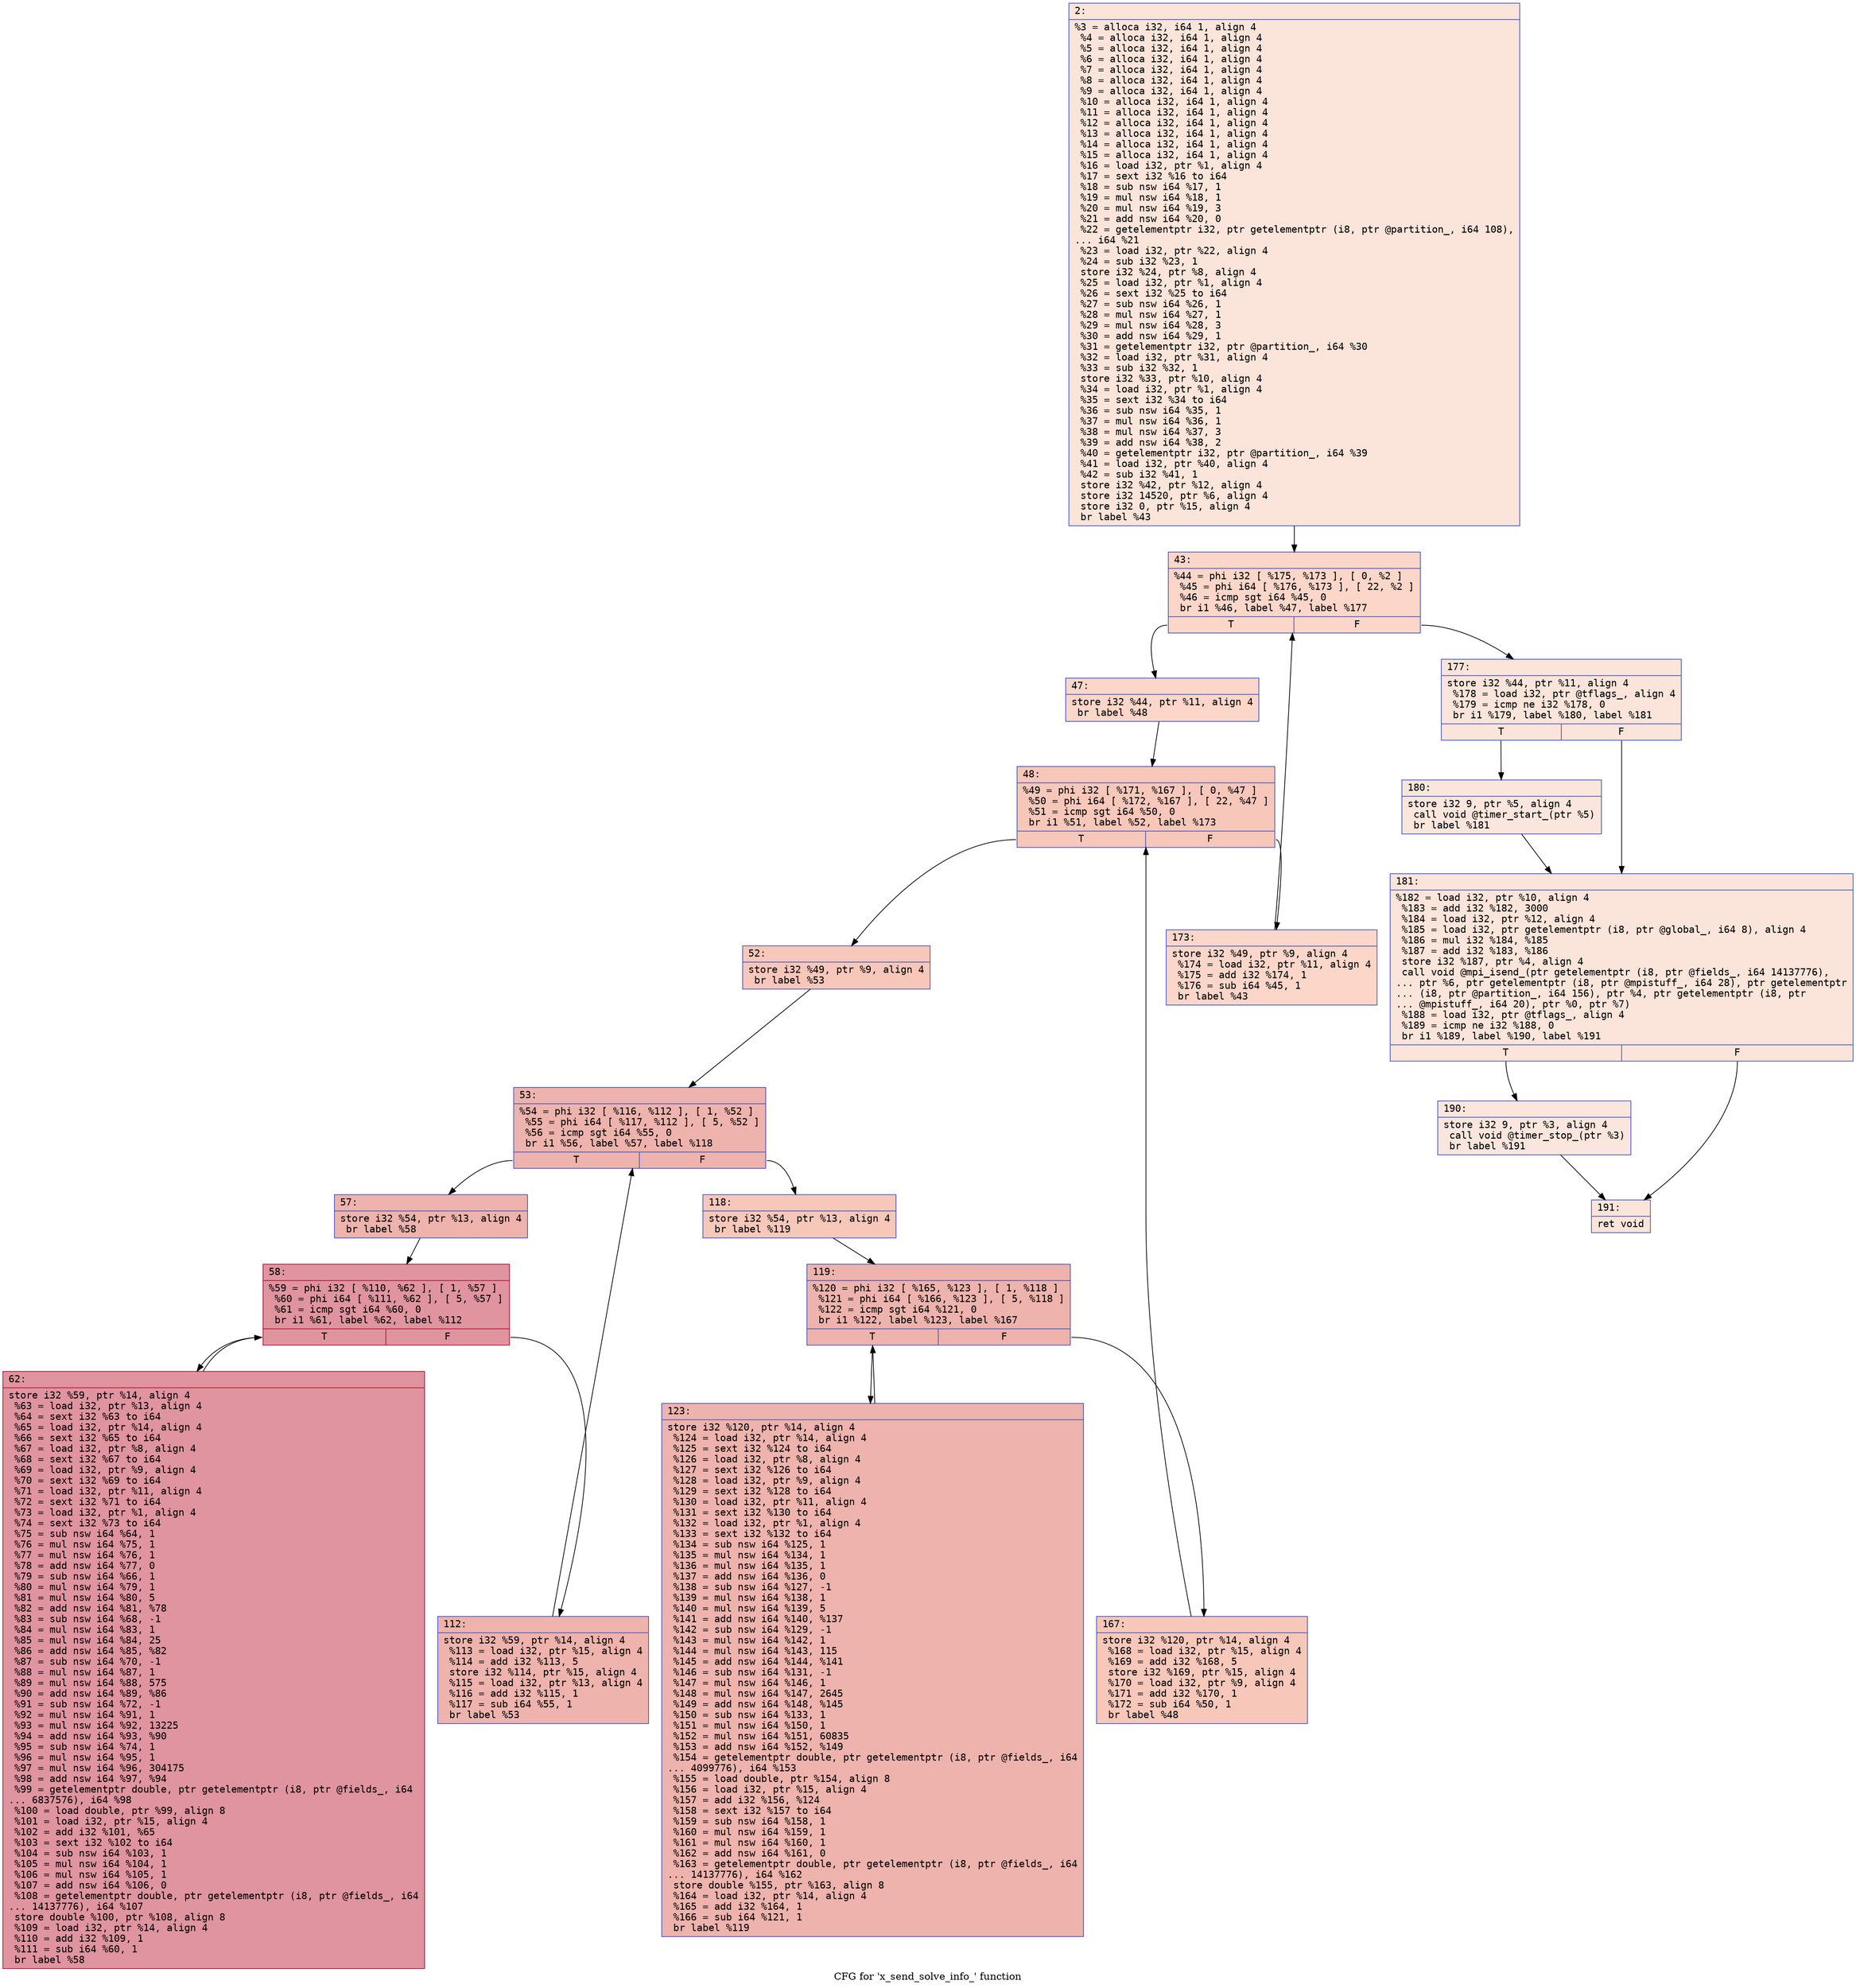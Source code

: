 digraph "CFG for 'x_send_solve_info_' function" {
	label="CFG for 'x_send_solve_info_' function";

	Node0x564937b3b010 [shape=record,color="#3d50c3ff", style=filled, fillcolor="#f5c1a970" fontname="Courier",label="{2:\l|  %3 = alloca i32, i64 1, align 4\l  %4 = alloca i32, i64 1, align 4\l  %5 = alloca i32, i64 1, align 4\l  %6 = alloca i32, i64 1, align 4\l  %7 = alloca i32, i64 1, align 4\l  %8 = alloca i32, i64 1, align 4\l  %9 = alloca i32, i64 1, align 4\l  %10 = alloca i32, i64 1, align 4\l  %11 = alloca i32, i64 1, align 4\l  %12 = alloca i32, i64 1, align 4\l  %13 = alloca i32, i64 1, align 4\l  %14 = alloca i32, i64 1, align 4\l  %15 = alloca i32, i64 1, align 4\l  %16 = load i32, ptr %1, align 4\l  %17 = sext i32 %16 to i64\l  %18 = sub nsw i64 %17, 1\l  %19 = mul nsw i64 %18, 1\l  %20 = mul nsw i64 %19, 3\l  %21 = add nsw i64 %20, 0\l  %22 = getelementptr i32, ptr getelementptr (i8, ptr @partition_, i64 108),\l... i64 %21\l  %23 = load i32, ptr %22, align 4\l  %24 = sub i32 %23, 1\l  store i32 %24, ptr %8, align 4\l  %25 = load i32, ptr %1, align 4\l  %26 = sext i32 %25 to i64\l  %27 = sub nsw i64 %26, 1\l  %28 = mul nsw i64 %27, 1\l  %29 = mul nsw i64 %28, 3\l  %30 = add nsw i64 %29, 1\l  %31 = getelementptr i32, ptr @partition_, i64 %30\l  %32 = load i32, ptr %31, align 4\l  %33 = sub i32 %32, 1\l  store i32 %33, ptr %10, align 4\l  %34 = load i32, ptr %1, align 4\l  %35 = sext i32 %34 to i64\l  %36 = sub nsw i64 %35, 1\l  %37 = mul nsw i64 %36, 1\l  %38 = mul nsw i64 %37, 3\l  %39 = add nsw i64 %38, 2\l  %40 = getelementptr i32, ptr @partition_, i64 %39\l  %41 = load i32, ptr %40, align 4\l  %42 = sub i32 %41, 1\l  store i32 %42, ptr %12, align 4\l  store i32 14520, ptr %6, align 4\l  store i32 0, ptr %15, align 4\l  br label %43\l}"];
	Node0x564937b3b010 -> Node0x564937b3dec0[tooltip="2 -> 43\nProbability 100.00%" ];
	Node0x564937b3dec0 [shape=record,color="#3d50c3ff", style=filled, fillcolor="#f6a38570" fontname="Courier",label="{43:\l|  %44 = phi i32 [ %175, %173 ], [ 0, %2 ]\l  %45 = phi i64 [ %176, %173 ], [ 22, %2 ]\l  %46 = icmp sgt i64 %45, 0\l  br i1 %46, label %47, label %177\l|{<s0>T|<s1>F}}"];
	Node0x564937b3dec0:s0 -> Node0x564937b3e1e0[tooltip="43 -> 47\nProbability 96.88%" ];
	Node0x564937b3dec0:s1 -> Node0x564937b3e230[tooltip="43 -> 177\nProbability 3.12%" ];
	Node0x564937b3e1e0 [shape=record,color="#3d50c3ff", style=filled, fillcolor="#f6a38570" fontname="Courier",label="{47:\l|  store i32 %44, ptr %11, align 4\l  br label %48\l}"];
	Node0x564937b3e1e0 -> Node0x564937b3ebe0[tooltip="47 -> 48\nProbability 100.00%" ];
	Node0x564937b3ebe0 [shape=record,color="#3d50c3ff", style=filled, fillcolor="#ec7f6370" fontname="Courier",label="{48:\l|  %49 = phi i32 [ %171, %167 ], [ 0, %47 ]\l  %50 = phi i64 [ %172, %167 ], [ 22, %47 ]\l  %51 = icmp sgt i64 %50, 0\l  br i1 %51, label %52, label %173\l|{<s0>T|<s1>F}}"];
	Node0x564937b3ebe0:s0 -> Node0x564937b3ef00[tooltip="48 -> 52\nProbability 96.88%" ];
	Node0x564937b3ebe0:s1 -> Node0x564937b3df80[tooltip="48 -> 173\nProbability 3.12%" ];
	Node0x564937b3ef00 [shape=record,color="#3d50c3ff", style=filled, fillcolor="#ec7f6370" fontname="Courier",label="{52:\l|  store i32 %49, ptr %9, align 4\l  br label %53\l}"];
	Node0x564937b3ef00 -> Node0x564937b3f0a0[tooltip="52 -> 53\nProbability 100.00%" ];
	Node0x564937b3f0a0 [shape=record,color="#3d50c3ff", style=filled, fillcolor="#d6524470" fontname="Courier",label="{53:\l|  %54 = phi i32 [ %116, %112 ], [ 1, %52 ]\l  %55 = phi i64 [ %117, %112 ], [ 5, %52 ]\l  %56 = icmp sgt i64 %55, 0\l  br i1 %56, label %57, label %118\l|{<s0>T|<s1>F}}"];
	Node0x564937b3f0a0:s0 -> Node0x564937b3f420[tooltip="53 -> 57\nProbability 96.88%" ];
	Node0x564937b3f0a0:s1 -> Node0x564937b3f470[tooltip="53 -> 118\nProbability 3.12%" ];
	Node0x564937b3f420 [shape=record,color="#3d50c3ff", style=filled, fillcolor="#d6524470" fontname="Courier",label="{57:\l|  store i32 %54, ptr %13, align 4\l  br label %58\l}"];
	Node0x564937b3f420 -> Node0x564937b3f610[tooltip="57 -> 58\nProbability 100.00%" ];
	Node0x564937b3f610 [shape=record,color="#b70d28ff", style=filled, fillcolor="#b70d2870" fontname="Courier",label="{58:\l|  %59 = phi i32 [ %110, %62 ], [ 1, %57 ]\l  %60 = phi i64 [ %111, %62 ], [ 5, %57 ]\l  %61 = icmp sgt i64 %60, 0\l  br i1 %61, label %62, label %112\l|{<s0>T|<s1>F}}"];
	Node0x564937b3f610:s0 -> Node0x564937b3f700[tooltip="58 -> 62\nProbability 96.88%" ];
	Node0x564937b3f610:s1 -> Node0x564937b3f190[tooltip="58 -> 112\nProbability 3.12%" ];
	Node0x564937b3f700 [shape=record,color="#b70d28ff", style=filled, fillcolor="#b70d2870" fontname="Courier",label="{62:\l|  store i32 %59, ptr %14, align 4\l  %63 = load i32, ptr %13, align 4\l  %64 = sext i32 %63 to i64\l  %65 = load i32, ptr %14, align 4\l  %66 = sext i32 %65 to i64\l  %67 = load i32, ptr %8, align 4\l  %68 = sext i32 %67 to i64\l  %69 = load i32, ptr %9, align 4\l  %70 = sext i32 %69 to i64\l  %71 = load i32, ptr %11, align 4\l  %72 = sext i32 %71 to i64\l  %73 = load i32, ptr %1, align 4\l  %74 = sext i32 %73 to i64\l  %75 = sub nsw i64 %64, 1\l  %76 = mul nsw i64 %75, 1\l  %77 = mul nsw i64 %76, 1\l  %78 = add nsw i64 %77, 0\l  %79 = sub nsw i64 %66, 1\l  %80 = mul nsw i64 %79, 1\l  %81 = mul nsw i64 %80, 5\l  %82 = add nsw i64 %81, %78\l  %83 = sub nsw i64 %68, -1\l  %84 = mul nsw i64 %83, 1\l  %85 = mul nsw i64 %84, 25\l  %86 = add nsw i64 %85, %82\l  %87 = sub nsw i64 %70, -1\l  %88 = mul nsw i64 %87, 1\l  %89 = mul nsw i64 %88, 575\l  %90 = add nsw i64 %89, %86\l  %91 = sub nsw i64 %72, -1\l  %92 = mul nsw i64 %91, 1\l  %93 = mul nsw i64 %92, 13225\l  %94 = add nsw i64 %93, %90\l  %95 = sub nsw i64 %74, 1\l  %96 = mul nsw i64 %95, 1\l  %97 = mul nsw i64 %96, 304175\l  %98 = add nsw i64 %97, %94\l  %99 = getelementptr double, ptr getelementptr (i8, ptr @fields_, i64\l... 6837576), i64 %98\l  %100 = load double, ptr %99, align 8\l  %101 = load i32, ptr %15, align 4\l  %102 = add i32 %101, %65\l  %103 = sext i32 %102 to i64\l  %104 = sub nsw i64 %103, 1\l  %105 = mul nsw i64 %104, 1\l  %106 = mul nsw i64 %105, 1\l  %107 = add nsw i64 %106, 0\l  %108 = getelementptr double, ptr getelementptr (i8, ptr @fields_, i64\l... 14137776), i64 %107\l  store double %100, ptr %108, align 8\l  %109 = load i32, ptr %14, align 4\l  %110 = add i32 %109, 1\l  %111 = sub i64 %60, 1\l  br label %58\l}"];
	Node0x564937b3f700 -> Node0x564937b3f610[tooltip="62 -> 58\nProbability 100.00%" ];
	Node0x564937b3f190 [shape=record,color="#3d50c3ff", style=filled, fillcolor="#d6524470" fontname="Courier",label="{112:\l|  store i32 %59, ptr %14, align 4\l  %113 = load i32, ptr %15, align 4\l  %114 = add i32 %113, 5\l  store i32 %114, ptr %15, align 4\l  %115 = load i32, ptr %13, align 4\l  %116 = add i32 %115, 1\l  %117 = sub i64 %55, 1\l  br label %53\l}"];
	Node0x564937b3f190 -> Node0x564937b3f0a0[tooltip="112 -> 53\nProbability 100.00%" ];
	Node0x564937b3f470 [shape=record,color="#3d50c3ff", style=filled, fillcolor="#ec7f6370" fontname="Courier",label="{118:\l|  store i32 %54, ptr %13, align 4\l  br label %119\l}"];
	Node0x564937b3f470 -> Node0x564937b42410[tooltip="118 -> 119\nProbability 100.00%" ];
	Node0x564937b42410 [shape=record,color="#3d50c3ff", style=filled, fillcolor="#d6524470" fontname="Courier",label="{119:\l|  %120 = phi i32 [ %165, %123 ], [ 1, %118 ]\l  %121 = phi i64 [ %166, %123 ], [ 5, %118 ]\l  %122 = icmp sgt i64 %121, 0\l  br i1 %122, label %123, label %167\l|{<s0>T|<s1>F}}"];
	Node0x564937b42410:s0 -> Node0x564937b424d0[tooltip="119 -> 123\nProbability 96.88%" ];
	Node0x564937b42410:s1 -> Node0x564937b3eca0[tooltip="119 -> 167\nProbability 3.12%" ];
	Node0x564937b424d0 [shape=record,color="#3d50c3ff", style=filled, fillcolor="#d6524470" fontname="Courier",label="{123:\l|  store i32 %120, ptr %14, align 4\l  %124 = load i32, ptr %14, align 4\l  %125 = sext i32 %124 to i64\l  %126 = load i32, ptr %8, align 4\l  %127 = sext i32 %126 to i64\l  %128 = load i32, ptr %9, align 4\l  %129 = sext i32 %128 to i64\l  %130 = load i32, ptr %11, align 4\l  %131 = sext i32 %130 to i64\l  %132 = load i32, ptr %1, align 4\l  %133 = sext i32 %132 to i64\l  %134 = sub nsw i64 %125, 1\l  %135 = mul nsw i64 %134, 1\l  %136 = mul nsw i64 %135, 1\l  %137 = add nsw i64 %136, 0\l  %138 = sub nsw i64 %127, -1\l  %139 = mul nsw i64 %138, 1\l  %140 = mul nsw i64 %139, 5\l  %141 = add nsw i64 %140, %137\l  %142 = sub nsw i64 %129, -1\l  %143 = mul nsw i64 %142, 1\l  %144 = mul nsw i64 %143, 115\l  %145 = add nsw i64 %144, %141\l  %146 = sub nsw i64 %131, -1\l  %147 = mul nsw i64 %146, 1\l  %148 = mul nsw i64 %147, 2645\l  %149 = add nsw i64 %148, %145\l  %150 = sub nsw i64 %133, 1\l  %151 = mul nsw i64 %150, 1\l  %152 = mul nsw i64 %151, 60835\l  %153 = add nsw i64 %152, %149\l  %154 = getelementptr double, ptr getelementptr (i8, ptr @fields_, i64\l... 4099776), i64 %153\l  %155 = load double, ptr %154, align 8\l  %156 = load i32, ptr %15, align 4\l  %157 = add i32 %156, %124\l  %158 = sext i32 %157 to i64\l  %159 = sub nsw i64 %158, 1\l  %160 = mul nsw i64 %159, 1\l  %161 = mul nsw i64 %160, 1\l  %162 = add nsw i64 %161, 0\l  %163 = getelementptr double, ptr getelementptr (i8, ptr @fields_, i64\l... 14137776), i64 %162\l  store double %155, ptr %163, align 8\l  %164 = load i32, ptr %14, align 4\l  %165 = add i32 %164, 1\l  %166 = sub i64 %121, 1\l  br label %119\l}"];
	Node0x564937b424d0 -> Node0x564937b42410[tooltip="123 -> 119\nProbability 100.00%" ];
	Node0x564937b3eca0 [shape=record,color="#3d50c3ff", style=filled, fillcolor="#ec7f6370" fontname="Courier",label="{167:\l|  store i32 %120, ptr %14, align 4\l  %168 = load i32, ptr %15, align 4\l  %169 = add i32 %168, 5\l  store i32 %169, ptr %15, align 4\l  %170 = load i32, ptr %9, align 4\l  %171 = add i32 %170, 1\l  %172 = sub i64 %50, 1\l  br label %48\l}"];
	Node0x564937b3eca0 -> Node0x564937b3ebe0[tooltip="167 -> 48\nProbability 100.00%" ];
	Node0x564937b3df80 [shape=record,color="#3d50c3ff", style=filled, fillcolor="#f6a38570" fontname="Courier",label="{173:\l|  store i32 %49, ptr %9, align 4\l  %174 = load i32, ptr %11, align 4\l  %175 = add i32 %174, 1\l  %176 = sub i64 %45, 1\l  br label %43\l}"];
	Node0x564937b3df80 -> Node0x564937b3dec0[tooltip="173 -> 43\nProbability 100.00%" ];
	Node0x564937b3e230 [shape=record,color="#3d50c3ff", style=filled, fillcolor="#f5c1a970" fontname="Courier",label="{177:\l|  store i32 %44, ptr %11, align 4\l  %178 = load i32, ptr @tflags_, align 4\l  %179 = icmp ne i32 %178, 0\l  br i1 %179, label %180, label %181\l|{<s0>T|<s1>F}}"];
	Node0x564937b3e230:s0 -> Node0x564937b44960[tooltip="177 -> 180\nProbability 62.50%" ];
	Node0x564937b3e230:s1 -> Node0x564937b449b0[tooltip="177 -> 181\nProbability 37.50%" ];
	Node0x564937b44960 [shape=record,color="#3d50c3ff", style=filled, fillcolor="#f3c7b170" fontname="Courier",label="{180:\l|  store i32 9, ptr %5, align 4\l  call void @timer_start_(ptr %5)\l  br label %181\l}"];
	Node0x564937b44960 -> Node0x564937b449b0[tooltip="180 -> 181\nProbability 100.00%" ];
	Node0x564937b449b0 [shape=record,color="#3d50c3ff", style=filled, fillcolor="#f5c1a970" fontname="Courier",label="{181:\l|  %182 = load i32, ptr %10, align 4\l  %183 = add i32 %182, 3000\l  %184 = load i32, ptr %12, align 4\l  %185 = load i32, ptr getelementptr (i8, ptr @global_, i64 8), align 4\l  %186 = mul i32 %184, %185\l  %187 = add i32 %183, %186\l  store i32 %187, ptr %4, align 4\l  call void @mpi_isend_(ptr getelementptr (i8, ptr @fields_, i64 14137776),\l... ptr %6, ptr getelementptr (i8, ptr @mpistuff_, i64 28), ptr getelementptr\l... (i8, ptr @partition_, i64 156), ptr %4, ptr getelementptr (i8, ptr\l... @mpistuff_, i64 20), ptr %0, ptr %7)\l  %188 = load i32, ptr @tflags_, align 4\l  %189 = icmp ne i32 %188, 0\l  br i1 %189, label %190, label %191\l|{<s0>T|<s1>F}}"];
	Node0x564937b449b0:s0 -> Node0x564937b45590[tooltip="181 -> 190\nProbability 62.50%" ];
	Node0x564937b449b0:s1 -> Node0x564937b455e0[tooltip="181 -> 191\nProbability 37.50%" ];
	Node0x564937b45590 [shape=record,color="#3d50c3ff", style=filled, fillcolor="#f3c7b170" fontname="Courier",label="{190:\l|  store i32 9, ptr %3, align 4\l  call void @timer_stop_(ptr %3)\l  br label %191\l}"];
	Node0x564937b45590 -> Node0x564937b455e0[tooltip="190 -> 191\nProbability 100.00%" ];
	Node0x564937b455e0 [shape=record,color="#3d50c3ff", style=filled, fillcolor="#f5c1a970" fontname="Courier",label="{191:\l|  ret void\l}"];
}
